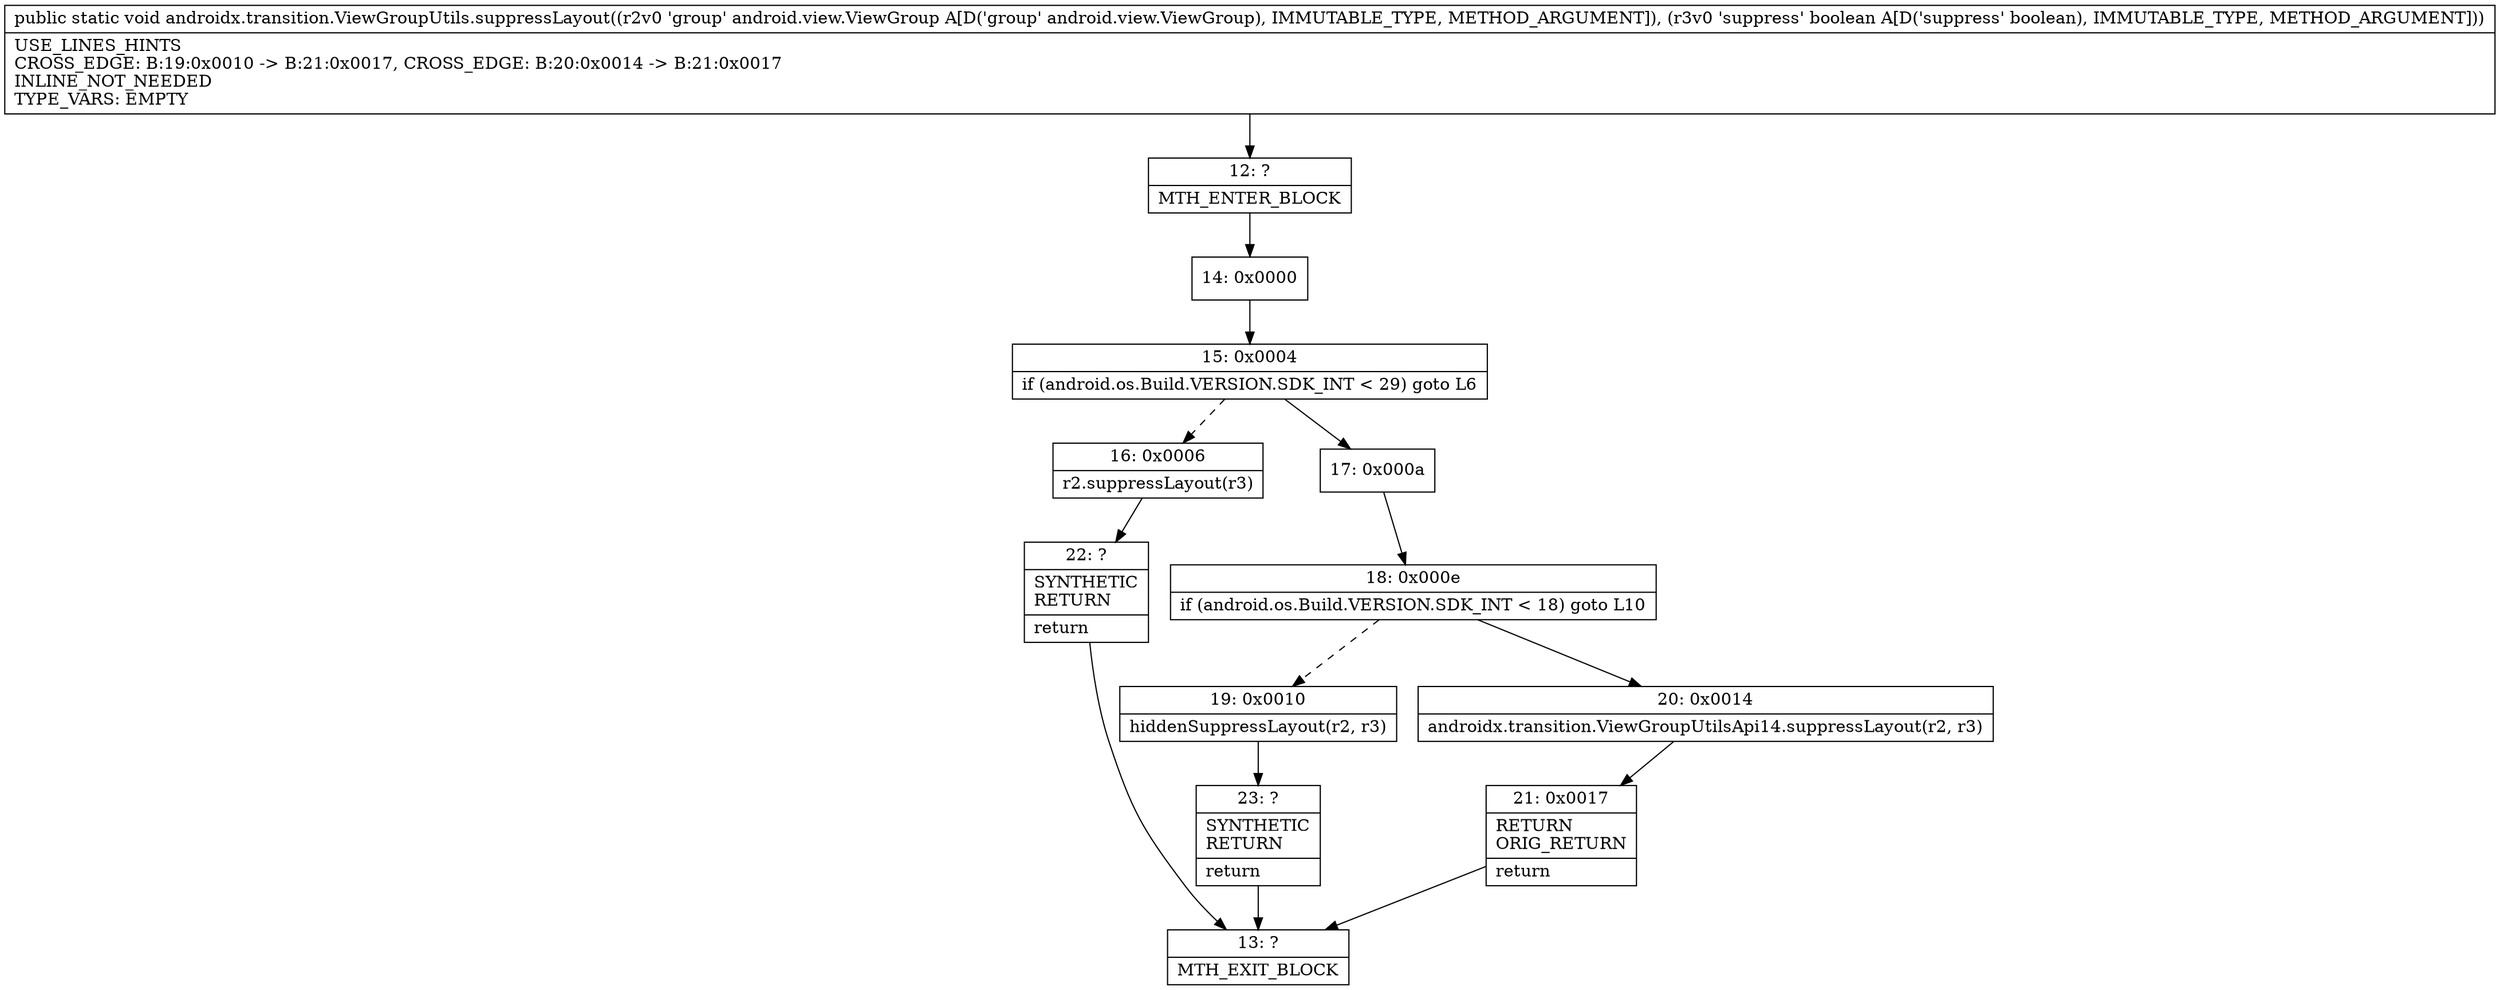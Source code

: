 digraph "CFG forandroidx.transition.ViewGroupUtils.suppressLayout(Landroid\/view\/ViewGroup;Z)V" {
Node_12 [shape=record,label="{12\:\ ?|MTH_ENTER_BLOCK\l}"];
Node_14 [shape=record,label="{14\:\ 0x0000}"];
Node_15 [shape=record,label="{15\:\ 0x0004|if (android.os.Build.VERSION.SDK_INT \< 29) goto L6\l}"];
Node_16 [shape=record,label="{16\:\ 0x0006|r2.suppressLayout(r3)\l}"];
Node_22 [shape=record,label="{22\:\ ?|SYNTHETIC\lRETURN\l|return\l}"];
Node_13 [shape=record,label="{13\:\ ?|MTH_EXIT_BLOCK\l}"];
Node_17 [shape=record,label="{17\:\ 0x000a}"];
Node_18 [shape=record,label="{18\:\ 0x000e|if (android.os.Build.VERSION.SDK_INT \< 18) goto L10\l}"];
Node_19 [shape=record,label="{19\:\ 0x0010|hiddenSuppressLayout(r2, r3)\l}"];
Node_23 [shape=record,label="{23\:\ ?|SYNTHETIC\lRETURN\l|return\l}"];
Node_20 [shape=record,label="{20\:\ 0x0014|androidx.transition.ViewGroupUtilsApi14.suppressLayout(r2, r3)\l}"];
Node_21 [shape=record,label="{21\:\ 0x0017|RETURN\lORIG_RETURN\l|return\l}"];
MethodNode[shape=record,label="{public static void androidx.transition.ViewGroupUtils.suppressLayout((r2v0 'group' android.view.ViewGroup A[D('group' android.view.ViewGroup), IMMUTABLE_TYPE, METHOD_ARGUMENT]), (r3v0 'suppress' boolean A[D('suppress' boolean), IMMUTABLE_TYPE, METHOD_ARGUMENT]))  | USE_LINES_HINTS\lCROSS_EDGE: B:19:0x0010 \-\> B:21:0x0017, CROSS_EDGE: B:20:0x0014 \-\> B:21:0x0017\lINLINE_NOT_NEEDED\lTYPE_VARS: EMPTY\l}"];
MethodNode -> Node_12;Node_12 -> Node_14;
Node_14 -> Node_15;
Node_15 -> Node_16[style=dashed];
Node_15 -> Node_17;
Node_16 -> Node_22;
Node_22 -> Node_13;
Node_17 -> Node_18;
Node_18 -> Node_19[style=dashed];
Node_18 -> Node_20;
Node_19 -> Node_23;
Node_23 -> Node_13;
Node_20 -> Node_21;
Node_21 -> Node_13;
}

